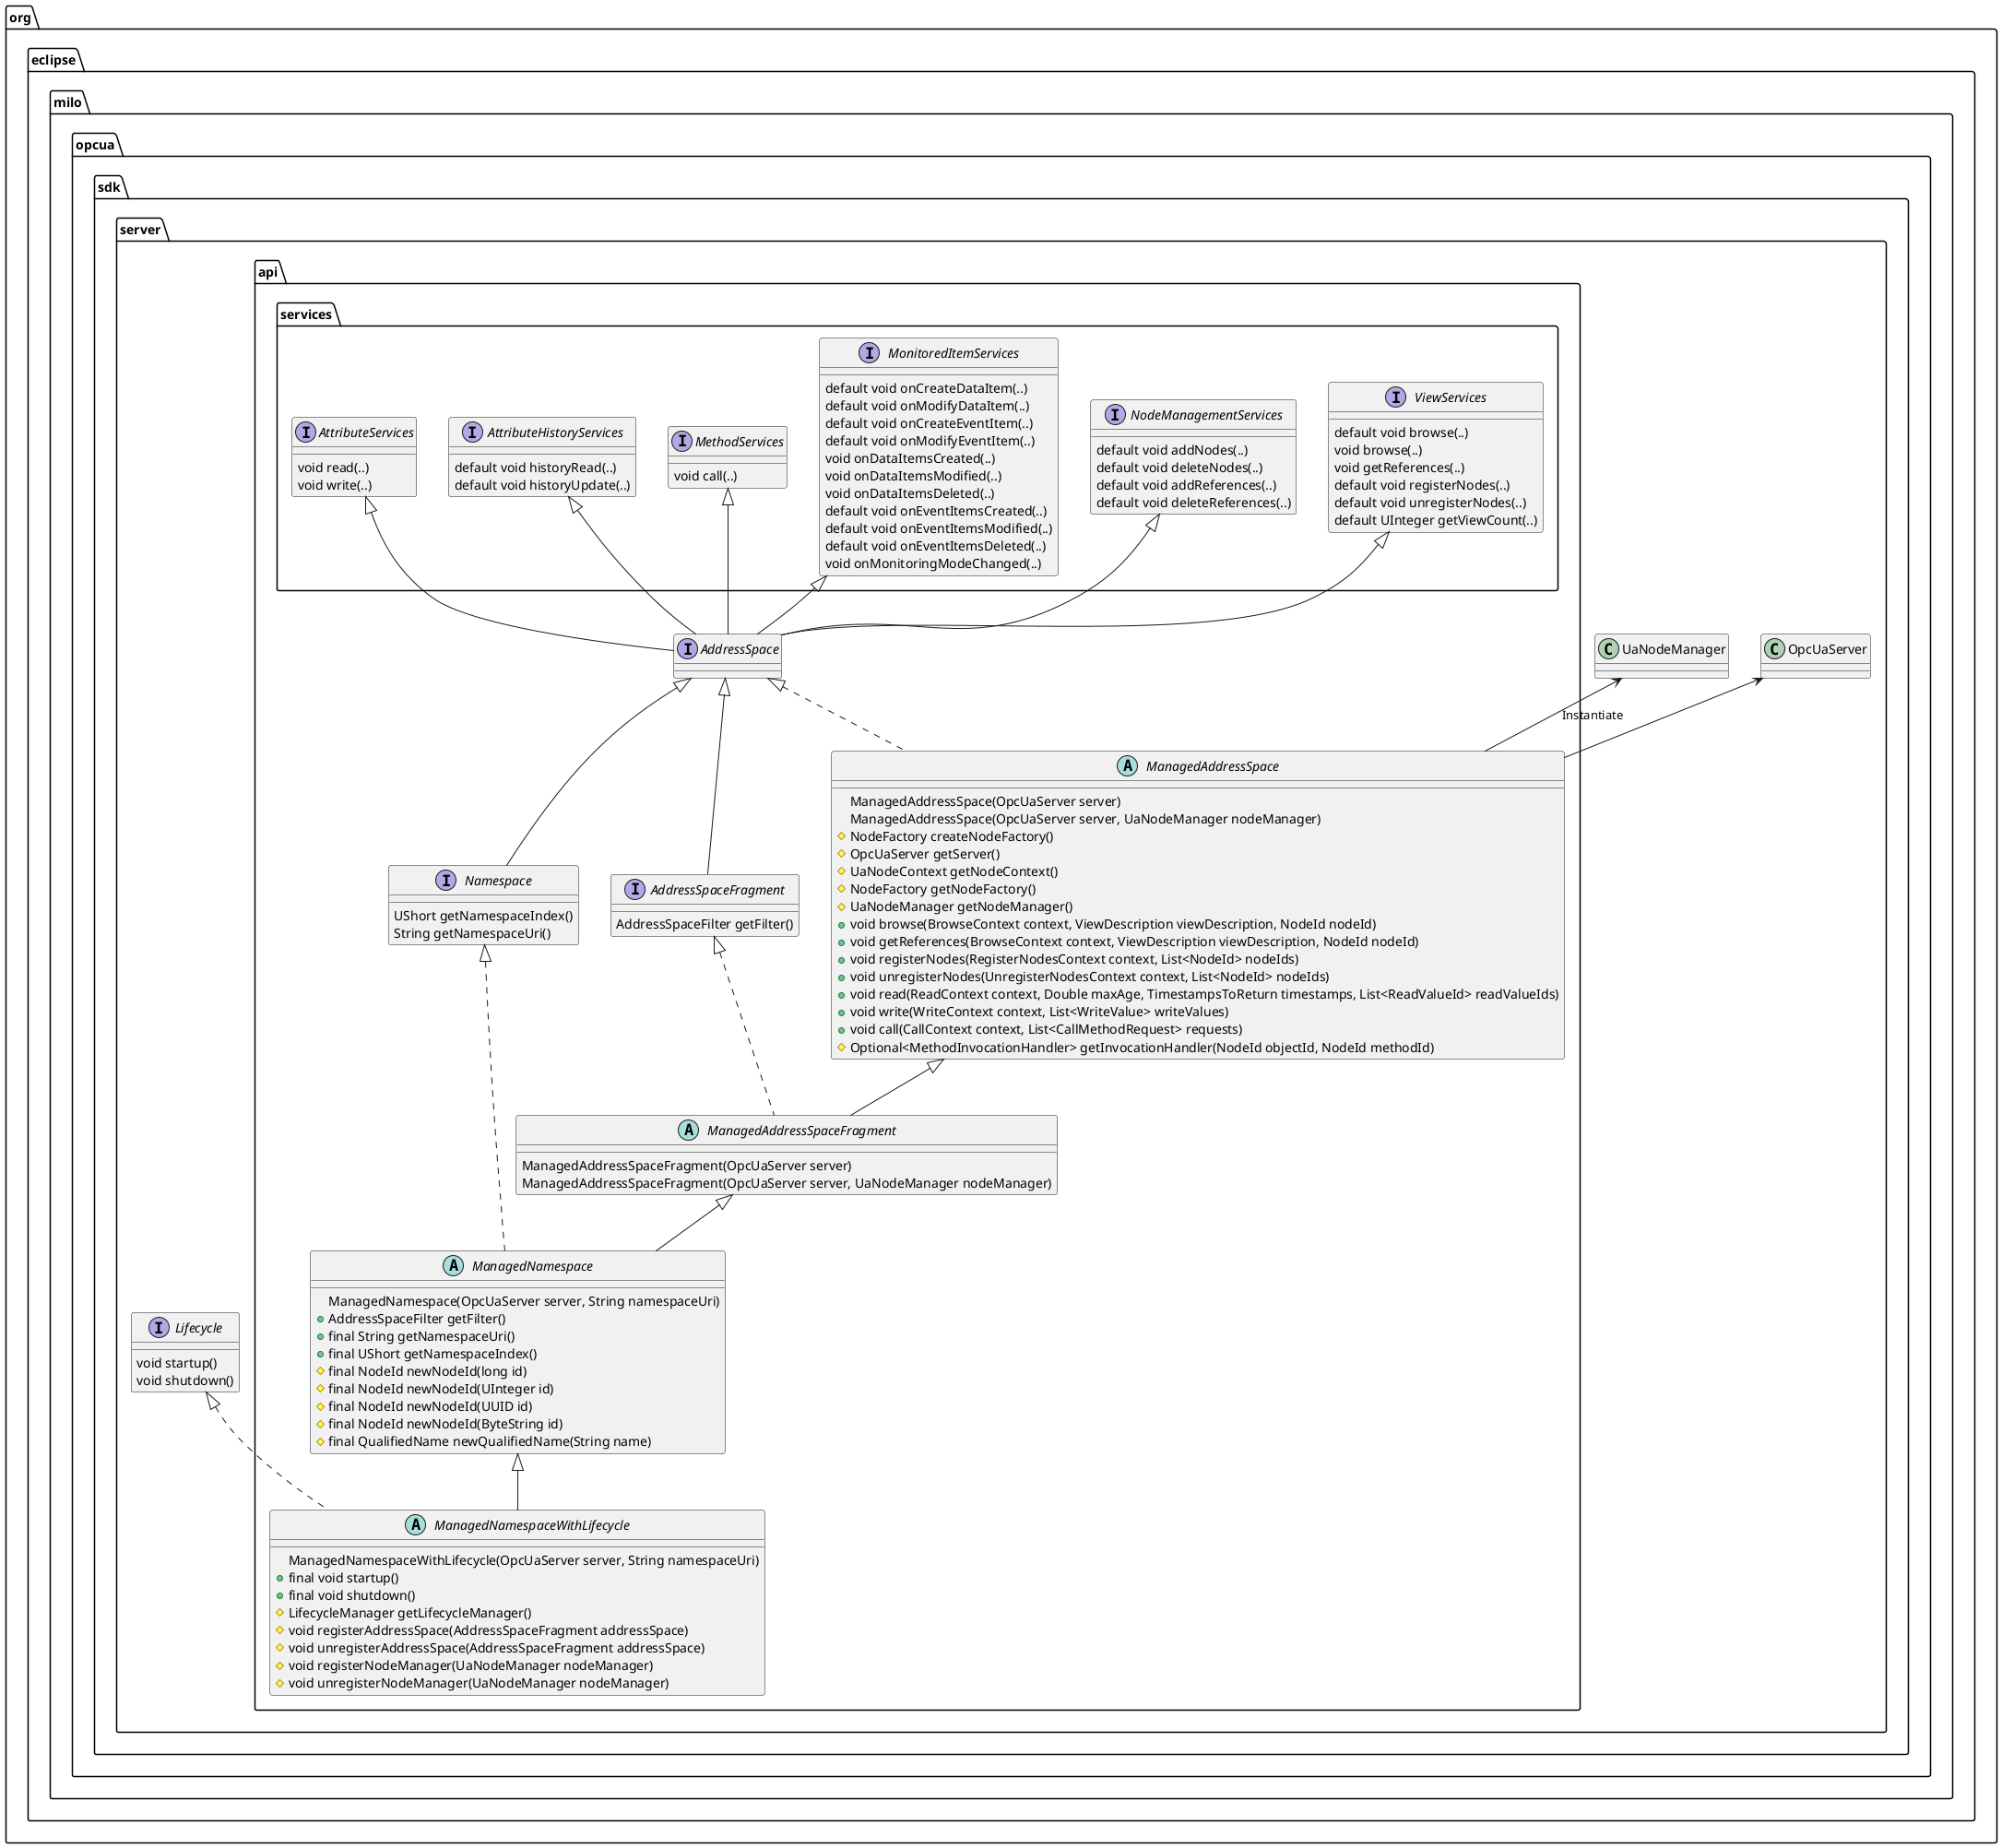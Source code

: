 @startuml


namespace org.eclipse.milo.opcua.sdk.server.api.services {

    interface AttributeServices {
        'void read(ReadContext context, Double maxAge, TimestampsToReturn timestamps, List<ReadValueId> readValueIds)
        'void write(WriteContext context, List<WriteValue> writeValues)
        void read(..)
        void write(..)
    }

    interface AttributeHistoryServices {
        'default void historyRead(HistoryReadContext context, HistoryReadDetails readDetails, TimestampsToReturn timestamps, List<HistoryReadValueId> readValueIds)
        'default void historyUpdate(HistoryUpdateContext context, List<HistoryUpdateDetails> updateDetails)
        default void historyRead(..)
        default void historyUpdate(..)
    }

    interface MethodServices {
        'void call(CallContext context, List<CallMethodRequest> requests)
        void call(..)
    }

    interface MonitoredItemServices {
        /'
        default void onCreateDataItem(ReadValueId itemToMonitor, Double requestedSamplingInterval, UInteger requestedQueueSize, BiConsumer<Double, UInteger> revisionCallback)
        default void onModifyDataItem(ReadValueId itemToModify, Double requestedSamplingInterval, UInteger requestedQueueSize, BiConsumer<Double, UInteger> revisionCallback)
        default void onCreateEventItem(ReadValueId itemToMonitor, UInteger requestedQueueSize, Consumer<UInteger> revisionCallback)
        default void onModifyEventItem(ReadValueId itemToModify, UInteger requestedQueueSize, Consumer<UInteger> revisionCallback)
        void onDataItemsCreated(List<DataItem> dataItems)
        void onDataItemsModified(List<DataItem> dataItems)
        void onDataItemsDeleted(List<DataItem> dataItems)
        default void onEventItemsCreated(List<EventItem> eventItems)
        default void onEventItemsModified(List<EventItem> eventItems)
        default void onEventItemsDeleted(List<EventItem> eventItems)
        void onMonitoringModeChanged(List<MonitoredItem> monitoredItems)
        '/

        default void onCreateDataItem(..)
        default void onModifyDataItem(..)
        default void onCreateEventItem(..)
        default void onModifyEventItem(..)
        void onDataItemsCreated(..)
        void onDataItemsModified(..)
        void onDataItemsDeleted(..)
        default void onEventItemsCreated(..)
        default void onEventItemsModified(..)
        default void onEventItemsDeleted(..)
        void onMonitoringModeChanged(..)
    }

    interface NodeManagementServices {
        /'
        default void addNodes(AddNodesContext context, List<AddNodesItem> nodesToAdd)
        default void deleteNodes(DeleteNodesContext context, List<DeleteNodesItem> nodesToDelete)
        default void addReferences(AddReferencesContext context, List<AddReferencesItem> referencesToAdd)
        default void deleteReferences(DeleteReferencesContext context, List<DeleteReferencesItem> referencesToDelete)
        '/
        default void addNodes(..)
        default void deleteNodes(..)
        default void addReferences(..)
        default void deleteReferences(..)
    }

    interface ViewServices {
        /'
        default void browse(BrowseContext context, NodeId nodeId)
        void browse(BrowseContext context, ViewDescription view, NodeId nodeId)
        void getReferences(BrowseContext context, ViewDescription view, NodeId nodeId)
        default void registerNodes(RegisterNodesContext context, List<NodeId> nodeIds)
        default void unregisterNodes(UnregisterNodesContext context, List<NodeId> nodeIds)
        default UInteger getViewCount()
        '/
        default void browse(..)
        void browse(..)
        void getReferences(..)
        default void registerNodes(..)
        default void unregisterNodes(..)
        default UInteger getViewCount(..)
    }

}

namespace org.eclipse.milo.opcua.sdk.server {

    class OpcUaServer {
    }

    class UaNodeManager {
    }

    interface Lifecycle {
        void startup()
        void shutdown()
    }

}

namespace org.eclipse.milo.opcua.sdk.server.api {
    

    interface AddressSpace {
    }
    org.eclipse.milo.opcua.sdk.server.api.services.AttributeServices <|-- AddressSpace
    org.eclipse.milo.opcua.sdk.server.api.services.AttributeHistoryServices <|-- AddressSpace
    org.eclipse.milo.opcua.sdk.server.api.services.MethodServices <|-- AddressSpace
    org.eclipse.milo.opcua.sdk.server.api.services.MonitoredItemServices <|-- AddressSpace
    org.eclipse.milo.opcua.sdk.server.api.services.NodeManagementServices <|-- AddressSpace
    org.eclipse.milo.opcua.sdk.server.api.services.ViewServices <|-- AddressSpace

    interface Namespace {
        UShort getNamespaceIndex()
        String getNamespaceUri()
    }
    AddressSpace <|-- Namespace

    interface AddressSpaceFragment {
        AddressSpaceFilter getFilter()
    } 
    AddressSpace <|-- AddressSpaceFragment

    abstract class ManagedAddressSpace {
        ManagedAddressSpace(OpcUaServer server)
        ManagedAddressSpace(OpcUaServer server, UaNodeManager nodeManager)
        # NodeFactory createNodeFactory()
        # OpcUaServer getServer()
        # UaNodeContext getNodeContext()
        # NodeFactory getNodeFactory()
        # UaNodeManager getNodeManager()
        + void browse(BrowseContext context, ViewDescription viewDescription, NodeId nodeId)
        + void getReferences(BrowseContext context, ViewDescription viewDescription, NodeId nodeId)
        + void registerNodes(RegisterNodesContext context, List<NodeId> nodeIds)
        + void unregisterNodes(UnregisterNodesContext context, List<NodeId> nodeIds)
        + void read(ReadContext context, Double maxAge, TimestampsToReturn timestamps, List<ReadValueId> readValueIds)
        + void write(WriteContext context, List<WriteValue> writeValues)
        + void call(CallContext context, List<CallMethodRequest> requests)
        # Optional<MethodInvocationHandler> getInvocationHandler(NodeId objectId, NodeId methodId)
    }
    AddressSpace <|.. ManagedAddressSpace
    org.eclipse.milo.opcua.sdk.server.OpcUaServer <-- ManagedAddressSpace
    org.eclipse.milo.opcua.sdk.server.UaNodeManager <-- ManagedAddressSpace : Instantiate

    abstract class ManagedAddressSpaceFragment {
        ManagedAddressSpaceFragment(OpcUaServer server)
        ManagedAddressSpaceFragment(OpcUaServer server, UaNodeManager nodeManager)

    }
    ManagedAddressSpace <|-- ManagedAddressSpaceFragment
    AddressSpaceFragment <|.. ManagedAddressSpaceFragment

    abstract class ManagedNamespace {
        ManagedNamespace(OpcUaServer server, String namespaceUri)
        + AddressSpaceFilter getFilter()
        + final String getNamespaceUri()
        + final UShort getNamespaceIndex()
        # final NodeId newNodeId(long id)
        # final NodeId newNodeId(UInteger id)
        # final NodeId newNodeId(UUID id)
        # final NodeId newNodeId(ByteString id)
        # final QualifiedName newQualifiedName(String name)
    }
    ManagedAddressSpaceFragment <|-- ManagedNamespace
    Namespace <|.. ManagedNamespace


    abstract class ManagedNamespaceWithLifecycle {
        ManagedNamespaceWithLifecycle(OpcUaServer server, String namespaceUri)
        + final void startup()
        + final void shutdown()
        # LifecycleManager getLifecycleManager()
        # void registerAddressSpace(AddressSpaceFragment addressSpace)
        # void unregisterAddressSpace(AddressSpaceFragment addressSpace)
        # void registerNodeManager(UaNodeManager nodeManager)
        # void unregisterNodeManager(UaNodeManager nodeManager)
    }
    ManagedNamespace <|-- ManagedNamespaceWithLifecycle
    org.eclipse.milo.opcua.sdk.server.Lifecycle <|.. ManagedNamespaceWithLifecycle



}

@enduml